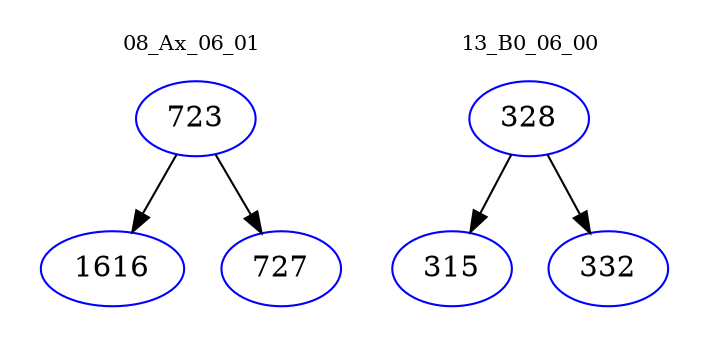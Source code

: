 digraph{
subgraph cluster_0 {
color = white
label = "08_Ax_06_01";
fontsize=10;
T0_723 [label="723", color="blue"]
T0_723 -> T0_1616 [color="black"]
T0_1616 [label="1616", color="blue"]
T0_723 -> T0_727 [color="black"]
T0_727 [label="727", color="blue"]
}
subgraph cluster_1 {
color = white
label = "13_B0_06_00";
fontsize=10;
T1_328 [label="328", color="blue"]
T1_328 -> T1_315 [color="black"]
T1_315 [label="315", color="blue"]
T1_328 -> T1_332 [color="black"]
T1_332 [label="332", color="blue"]
}
}
